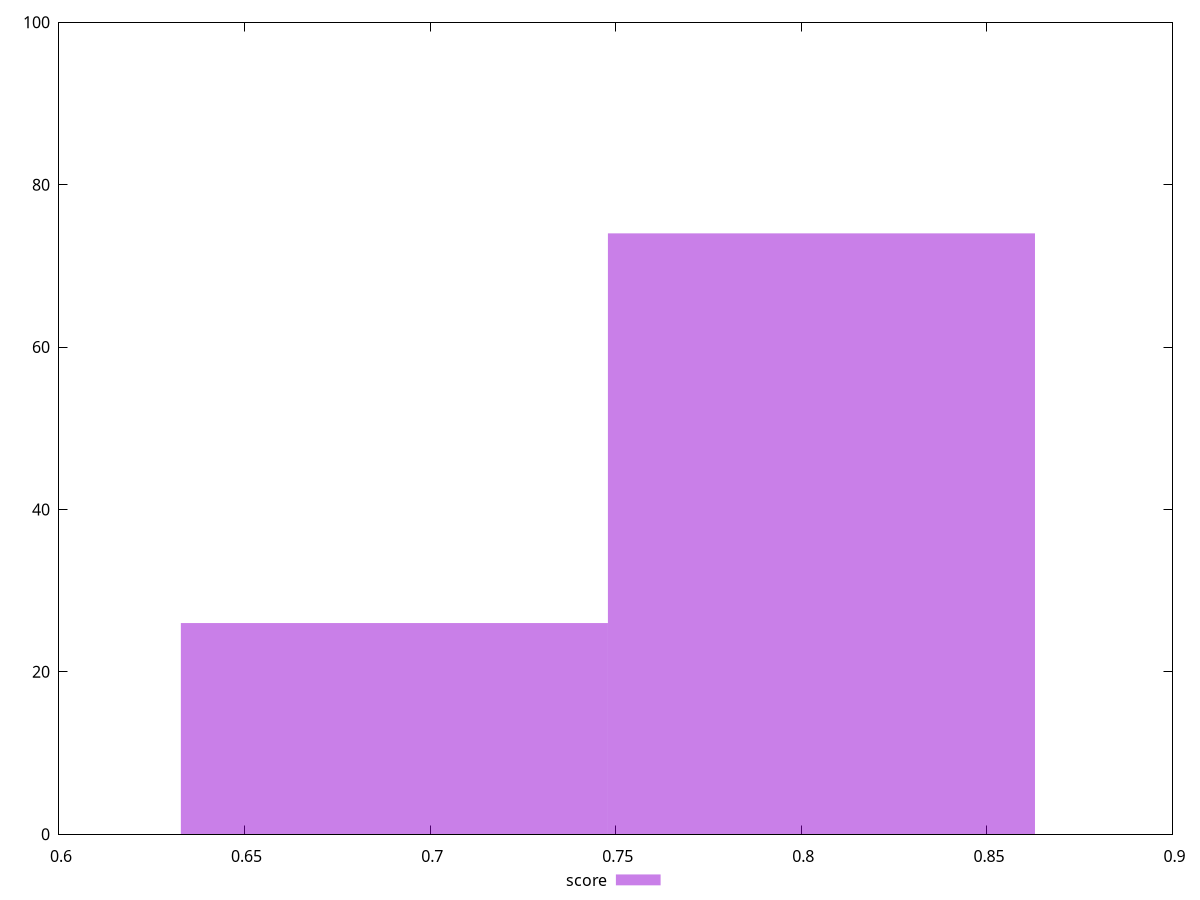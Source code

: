 reset
set terminal svg size 640, 490 enhanced background rgb 'white'
set output "reprap/speed-index/samples/pages+cached+nointeractive/score/histogram.svg"

$score <<EOF
0.8054202449802039 74
0.6903602099830319 26
EOF

set key outside below
set boxwidth 0.11506003499717199
set yrange [0:100]
set style fill transparent solid 0.5 noborder

plot \
  $score title "score" with boxes, \


reset